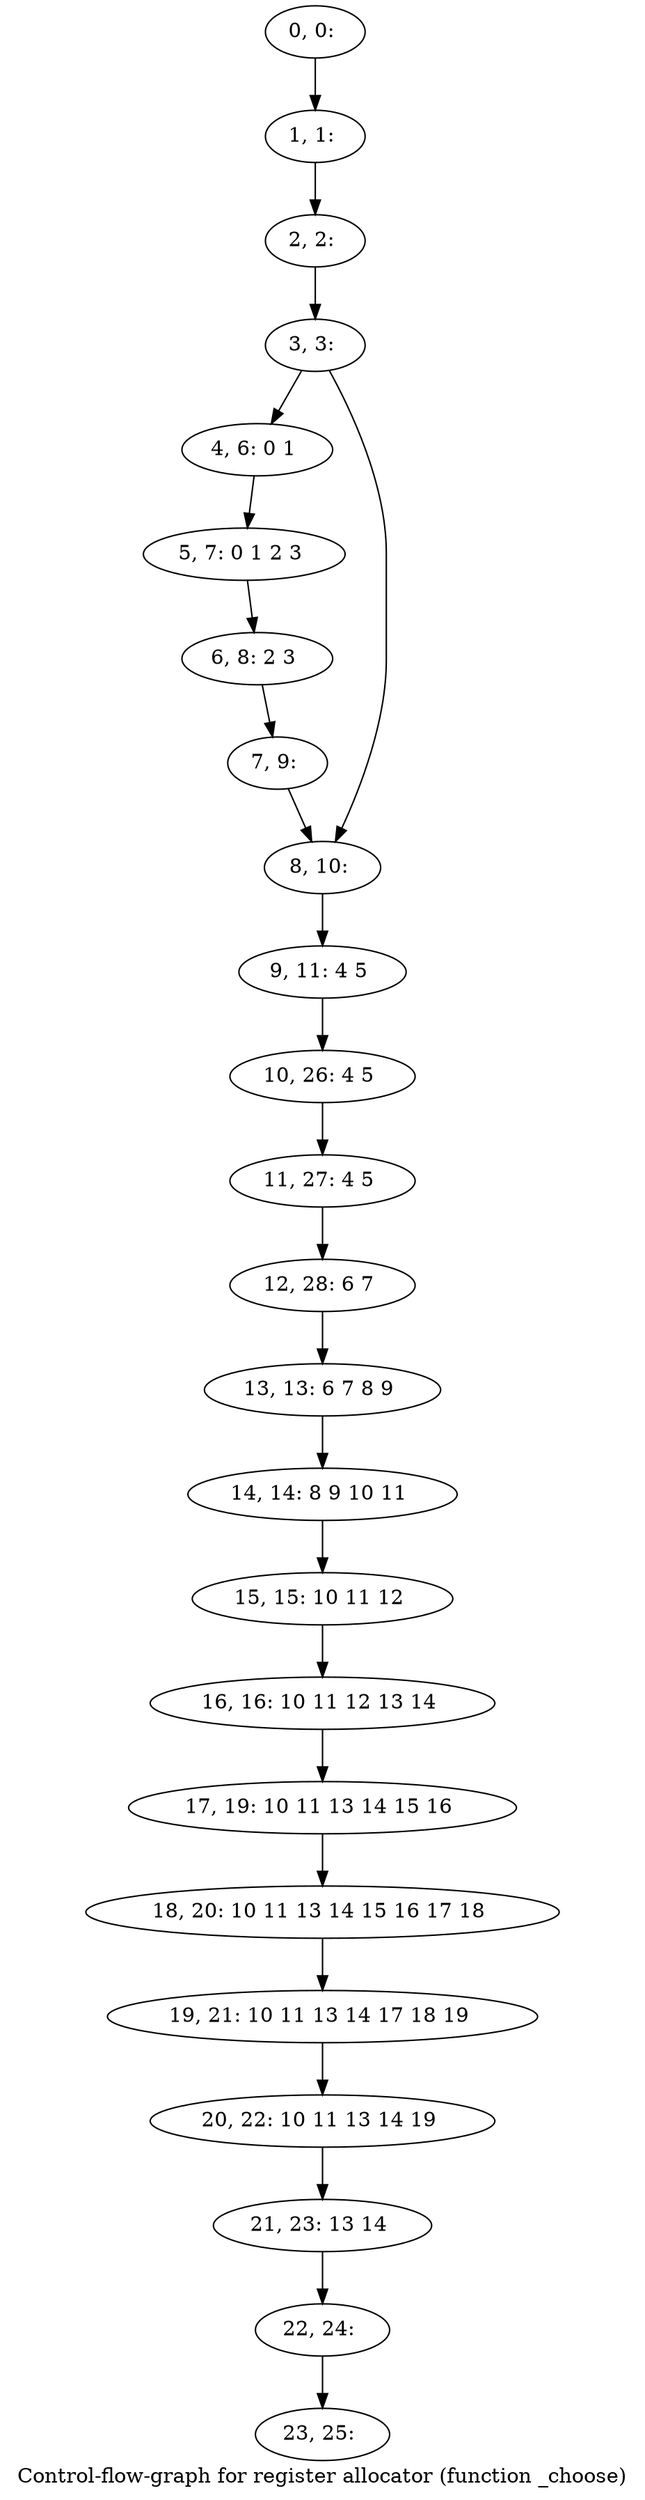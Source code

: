 digraph G {
graph [label="Control-flow-graph for register allocator (function _choose)"]
0[label="0, 0: "];
1[label="1, 1: "];
2[label="2, 2: "];
3[label="3, 3: "];
4[label="4, 6: 0 1 "];
5[label="5, 7: 0 1 2 3 "];
6[label="6, 8: 2 3 "];
7[label="7, 9: "];
8[label="8, 10: "];
9[label="9, 11: 4 5 "];
10[label="10, 26: 4 5 "];
11[label="11, 27: 4 5 "];
12[label="12, 28: 6 7 "];
13[label="13, 13: 6 7 8 9 "];
14[label="14, 14: 8 9 10 11 "];
15[label="15, 15: 10 11 12 "];
16[label="16, 16: 10 11 12 13 14 "];
17[label="17, 19: 10 11 13 14 15 16 "];
18[label="18, 20: 10 11 13 14 15 16 17 18 "];
19[label="19, 21: 10 11 13 14 17 18 19 "];
20[label="20, 22: 10 11 13 14 19 "];
21[label="21, 23: 13 14 "];
22[label="22, 24: "];
23[label="23, 25: "];
0->1 ;
1->2 ;
2->3 ;
3->4 ;
3->8 ;
4->5 ;
5->6 ;
6->7 ;
7->8 ;
8->9 ;
9->10 ;
10->11 ;
11->12 ;
12->13 ;
13->14 ;
14->15 ;
15->16 ;
16->17 ;
17->18 ;
18->19 ;
19->20 ;
20->21 ;
21->22 ;
22->23 ;
}
